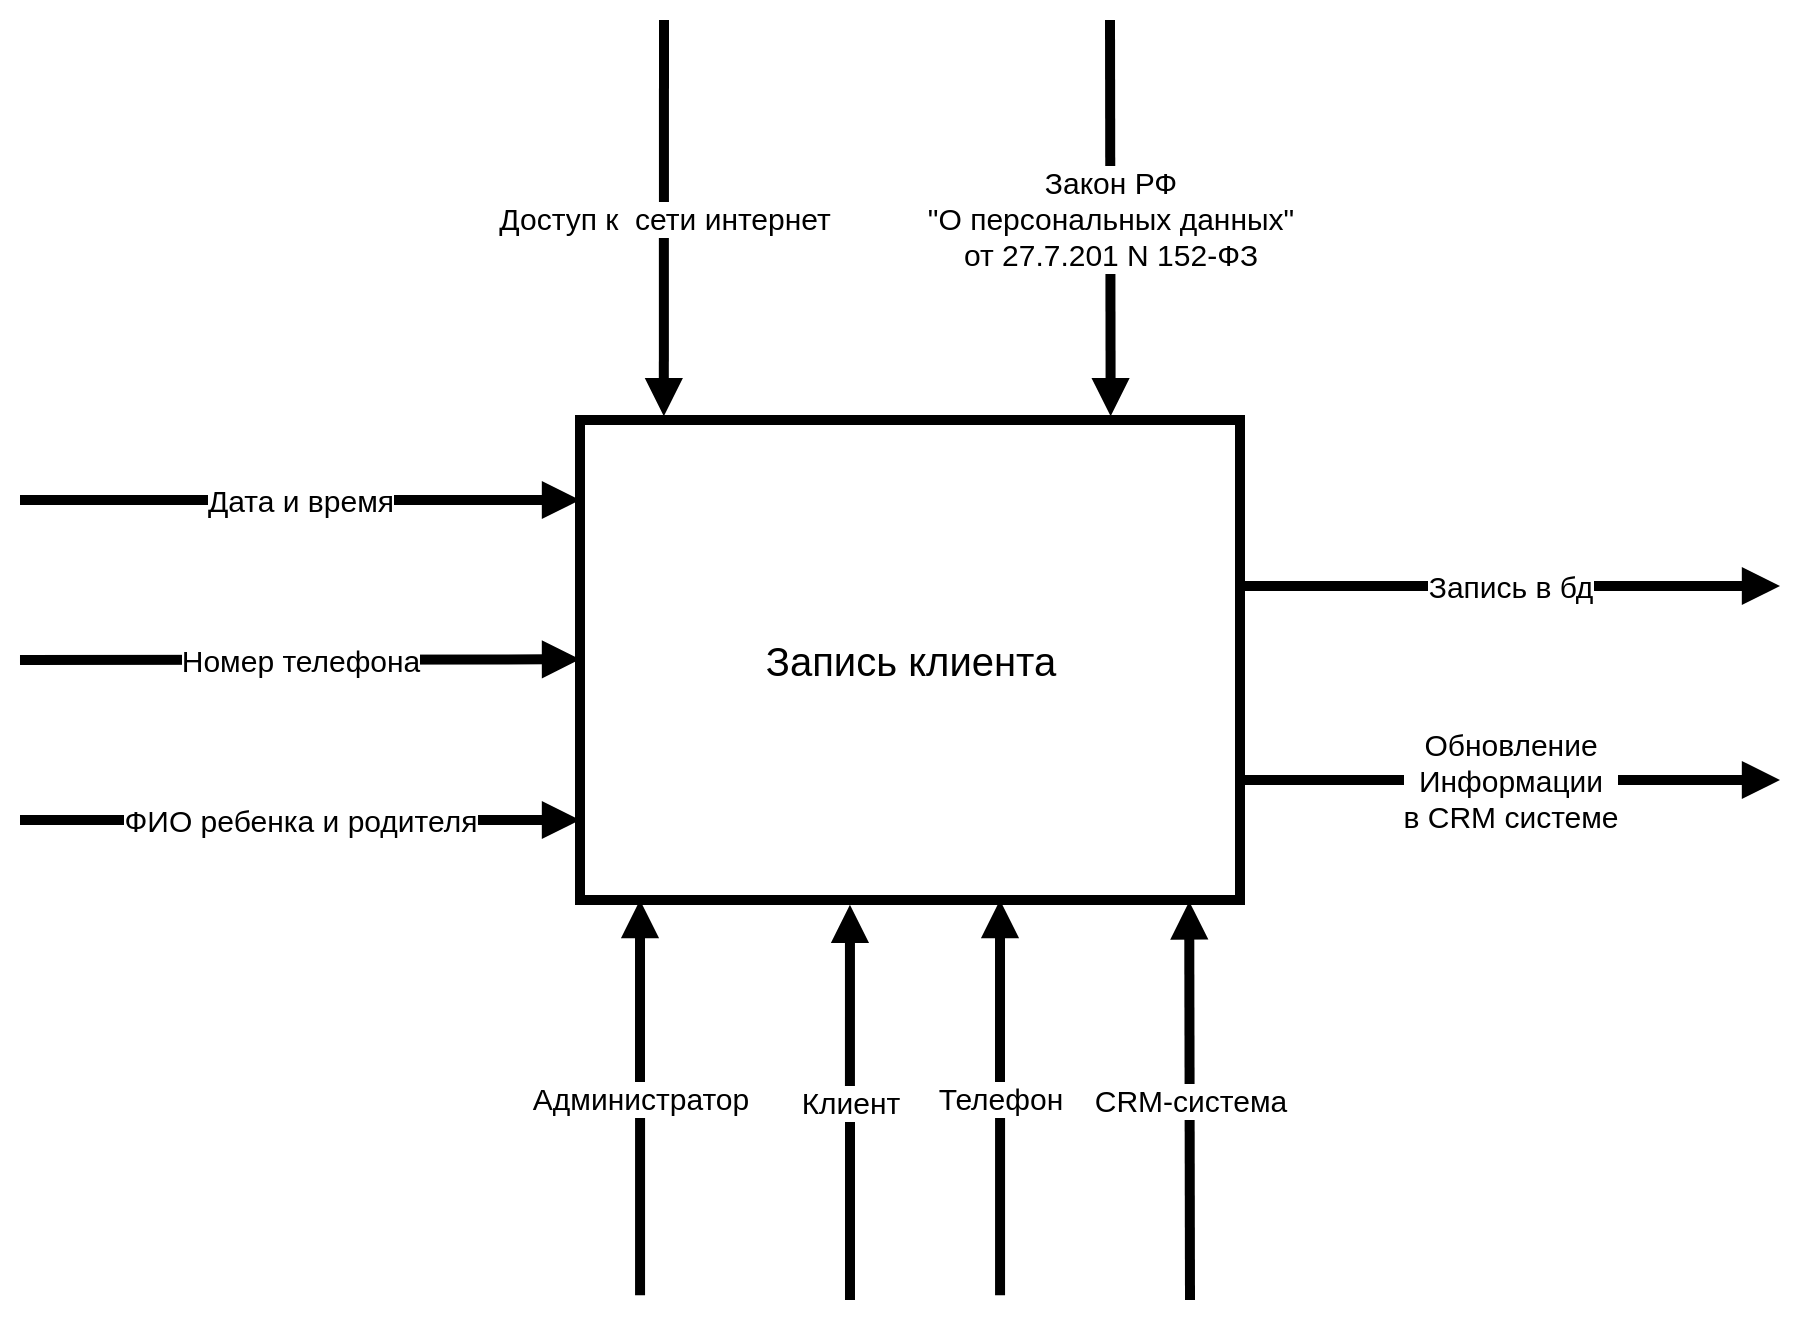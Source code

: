 <mxfile version="13.2.6" type="github">
  <diagram id="umUKt08_b0THqYxB4QMx" name="Page-1">
    <mxGraphModel dx="223" dy="512" grid="1" gridSize="10" guides="1" tooltips="1" connect="1" arrows="1" fold="1" page="1" pageScale="1" pageWidth="827" pageHeight="1169" math="0" shadow="0">
      <root>
        <mxCell id="0" />
        <mxCell id="1" parent="0" />
        <mxCell id="K8WBdkXXQI6Gq19Ea8D1-6" value="&lt;font style=&quot;font-size: 15px;&quot;&gt;&lt;font style=&quot;font-size: 15px;&quot;&gt;Доступ к&amp;nbsp; сети интернет&lt;/font&gt;&lt;br style=&quot;font-size: 15px;&quot;&gt;&lt;/font&gt;" style="endArrow=block;endFill=1;endSize=6;html=1;strokeWidth=5;entryX=0.127;entryY=-0.008;entryDx=0;entryDy=0;fontSize=15;entryPerimeter=0;" parent="1" target="K8WBdkXXQI6Gq19Ea8D1-16" edge="1">
          <mxGeometry width="100" relative="1" as="geometry">
            <mxPoint x="602" y="200" as="sourcePoint" />
            <mxPoint x="700" y="415" as="targetPoint" />
          </mxGeometry>
        </mxCell>
        <mxCell id="K8WBdkXXQI6Gq19Ea8D1-8" value="&lt;div style=&quot;font-size: 15px;&quot;&gt;&lt;font style=&quot;font-size: 15px;&quot;&gt;&lt;span style=&quot;font-size: 15px;&quot;&gt;Закон РФ&lt;/span&gt;&lt;/font&gt;&lt;/div&gt;&lt;div style=&quot;font-size: 15px;&quot;&gt;&lt;font style=&quot;font-size: 15px;&quot;&gt;&lt;span style=&quot;font-size: 15px;&quot;&gt; &quot;О персональных данных&quot;&lt;/span&gt;&lt;/font&gt;&lt;/div&gt;&lt;div style=&quot;font-size: 15px;&quot;&gt;&lt;font style=&quot;font-size: 15px;&quot;&gt;&lt;span style=&quot;font-size: 15px;&quot;&gt; от 27.7.201 N 152-ФЗ&lt;/span&gt;&lt;/font&gt;&lt;/div&gt;" style="endArrow=block;endFill=1;endSize=6;html=1;strokeWidth=5;fontSize=15;entryX=0.804;entryY=-0.008;entryDx=0;entryDy=0;entryPerimeter=0;" parent="1" target="K8WBdkXXQI6Gq19Ea8D1-16" edge="1">
          <mxGeometry width="100" relative="1" as="geometry">
            <mxPoint x="825" y="200" as="sourcePoint" />
            <mxPoint x="1010" y="400" as="targetPoint" />
          </mxGeometry>
        </mxCell>
        <mxCell id="K8WBdkXXQI6Gq19Ea8D1-11" value="&lt;font style=&quot;font-size: 15px;&quot;&gt;Клиент&lt;/font&gt;" style="endArrow=block;endFill=1;endSize=6;html=1;strokeWidth=5;entryX=0.409;entryY=1.01;entryDx=0;entryDy=0;fontSize=15;entryPerimeter=0;" parent="1" target="K8WBdkXXQI6Gq19Ea8D1-16" edge="1">
          <mxGeometry width="100" relative="1" as="geometry">
            <mxPoint x="695" y="840" as="sourcePoint" />
            <mxPoint x="600" y="601" as="targetPoint" />
          </mxGeometry>
        </mxCell>
        <mxCell id="K8WBdkXXQI6Gq19Ea8D1-14" style="edgeStyle=orthogonalEdgeStyle;rounded=0;orthogonalLoop=1;jettySize=auto;html=1;exitX=0.5;exitY=1;exitDx=0;exitDy=0;targetPerimeterSpacing=0;strokeWidth=5;fontSize=15;" parent="1" edge="1">
          <mxGeometry relative="1" as="geometry">
            <mxPoint x="775" y="740.0" as="sourcePoint" />
            <mxPoint x="775" y="740.0" as="targetPoint" />
          </mxGeometry>
        </mxCell>
        <mxCell id="K8WBdkXXQI6Gq19Ea8D1-16" value="&lt;font style=&quot;font-size: 20px&quot;&gt;Запись клиента&lt;br&gt;&lt;/font&gt;" style="html=1;strokeWidth=5;fontSize=15;" parent="1" vertex="1">
          <mxGeometry x="560" y="400" width="330" height="240" as="geometry" />
        </mxCell>
        <mxCell id="K8WBdkXXQI6Gq19Ea8D1-17" value="&lt;div&gt;&lt;font style=&quot;font-size: 15px&quot;&gt;CRM-система&lt;/font&gt;&lt;br&gt;&lt;/div&gt;" style="endArrow=block;endFill=1;endSize=6;html=1;strokeWidth=5;fontSize=15;entryX=0.92;entryY=1.003;entryDx=0;entryDy=0;entryPerimeter=0;" parent="1" edge="1">
          <mxGeometry x="0.004" width="100" relative="1" as="geometry">
            <mxPoint x="865" y="840" as="sourcePoint" />
            <mxPoint x="864.6" y="640.72" as="targetPoint" />
            <mxPoint as="offset" />
          </mxGeometry>
        </mxCell>
        <mxCell id="K8WBdkXXQI6Gq19Ea8D1-18" value="&lt;font style=&quot;font-size: 15px;&quot;&gt;Дата и время&lt;br style=&quot;font-size: 15px;&quot;&gt;&lt;/font&gt;" style="endArrow=block;endFill=1;endSize=6;html=1;strokeWidth=5;fontSize=15;" parent="1" edge="1">
          <mxGeometry width="100" relative="1" as="geometry">
            <mxPoint x="280" y="440" as="sourcePoint" />
            <mxPoint x="560" y="440" as="targetPoint" />
          </mxGeometry>
        </mxCell>
        <mxCell id="K8WBdkXXQI6Gq19Ea8D1-19" value="&lt;font style=&quot;font-size: 15px&quot;&gt;Номер телефона&lt;br style=&quot;font-size: 15px&quot;&gt;&lt;/font&gt;" style="endArrow=block;endFill=1;endSize=6;html=1;strokeWidth=5;fontSize=15;" parent="1" edge="1">
          <mxGeometry width="100" relative="1" as="geometry">
            <mxPoint x="280" y="520" as="sourcePoint" />
            <mxPoint x="560" y="519.66" as="targetPoint" />
          </mxGeometry>
        </mxCell>
        <mxCell id="K8WBdkXXQI6Gq19Ea8D1-21" value="&lt;font style=&quot;font-size: 15px;&quot;&gt;ФИО ребенка и родителя&lt;br style=&quot;font-size: 15px;&quot;&gt;&lt;/font&gt;" style="endArrow=block;endFill=1;endSize=6;html=1;strokeWidth=5;fontSize=15;" parent="1" edge="1">
          <mxGeometry width="100" relative="1" as="geometry">
            <mxPoint x="280" y="600" as="sourcePoint" />
            <mxPoint x="560" y="600" as="targetPoint" />
          </mxGeometry>
        </mxCell>
        <mxCell id="jKVN0mNPJ5Zp9i4Ilye9-2" value="Запись в бд" style="endArrow=block;endFill=1;endSize=6;html=1;strokeWidth=5;fontSize=15;exitX=0.997;exitY=0.346;exitDx=0;exitDy=0;exitPerimeter=0;" parent="1" source="K8WBdkXXQI6Gq19Ea8D1-16" edge="1">
          <mxGeometry width="100" relative="1" as="geometry">
            <mxPoint x="1090" y="650.0" as="sourcePoint" />
            <mxPoint x="1160" y="483" as="targetPoint" />
          </mxGeometry>
        </mxCell>
        <mxCell id="jKVN0mNPJ5Zp9i4Ilye9-3" value="&lt;div&gt;Обновление &lt;br&gt;&lt;/div&gt;&lt;div&gt;Информации&lt;/div&gt;&lt;div&gt;в CRM системе&lt;br&gt;&lt;/div&gt;" style="endArrow=block;endFill=1;endSize=6;html=1;strokeWidth=5;fontSize=15;exitX=1;exitY=0.75;exitDx=0;exitDy=0;" parent="1" source="K8WBdkXXQI6Gq19Ea8D1-16" edge="1">
          <mxGeometry width="100" relative="1" as="geometry">
            <mxPoint x="910" y="560.04" as="sourcePoint" />
            <mxPoint x="1160" y="580" as="targetPoint" />
          </mxGeometry>
        </mxCell>
        <mxCell id="RJsLRPFXqVR7431sOqGz-1" value="&lt;font style=&quot;font-size: 15px&quot;&gt;Телефон&lt;/font&gt;" style="endArrow=block;endFill=1;endSize=6;html=1;strokeWidth=5;entryX=0.409;entryY=1.01;entryDx=0;entryDy=0;fontSize=15;entryPerimeter=0;" edge="1" parent="1">
          <mxGeometry width="100" relative="1" as="geometry">
            <mxPoint x="770.03" y="837.6" as="sourcePoint" />
            <mxPoint x="770" y="640.0" as="targetPoint" />
          </mxGeometry>
        </mxCell>
        <mxCell id="RJsLRPFXqVR7431sOqGz-2" value="Администратор" style="endArrow=block;endFill=1;endSize=6;html=1;strokeWidth=5;entryX=0.409;entryY=1.01;entryDx=0;entryDy=0;fontSize=15;entryPerimeter=0;" edge="1" parent="1">
          <mxGeometry width="100" relative="1" as="geometry">
            <mxPoint x="590.03" y="837.6" as="sourcePoint" />
            <mxPoint x="590.0" y="640.0" as="targetPoint" />
          </mxGeometry>
        </mxCell>
      </root>
    </mxGraphModel>
  </diagram>
</mxfile>
